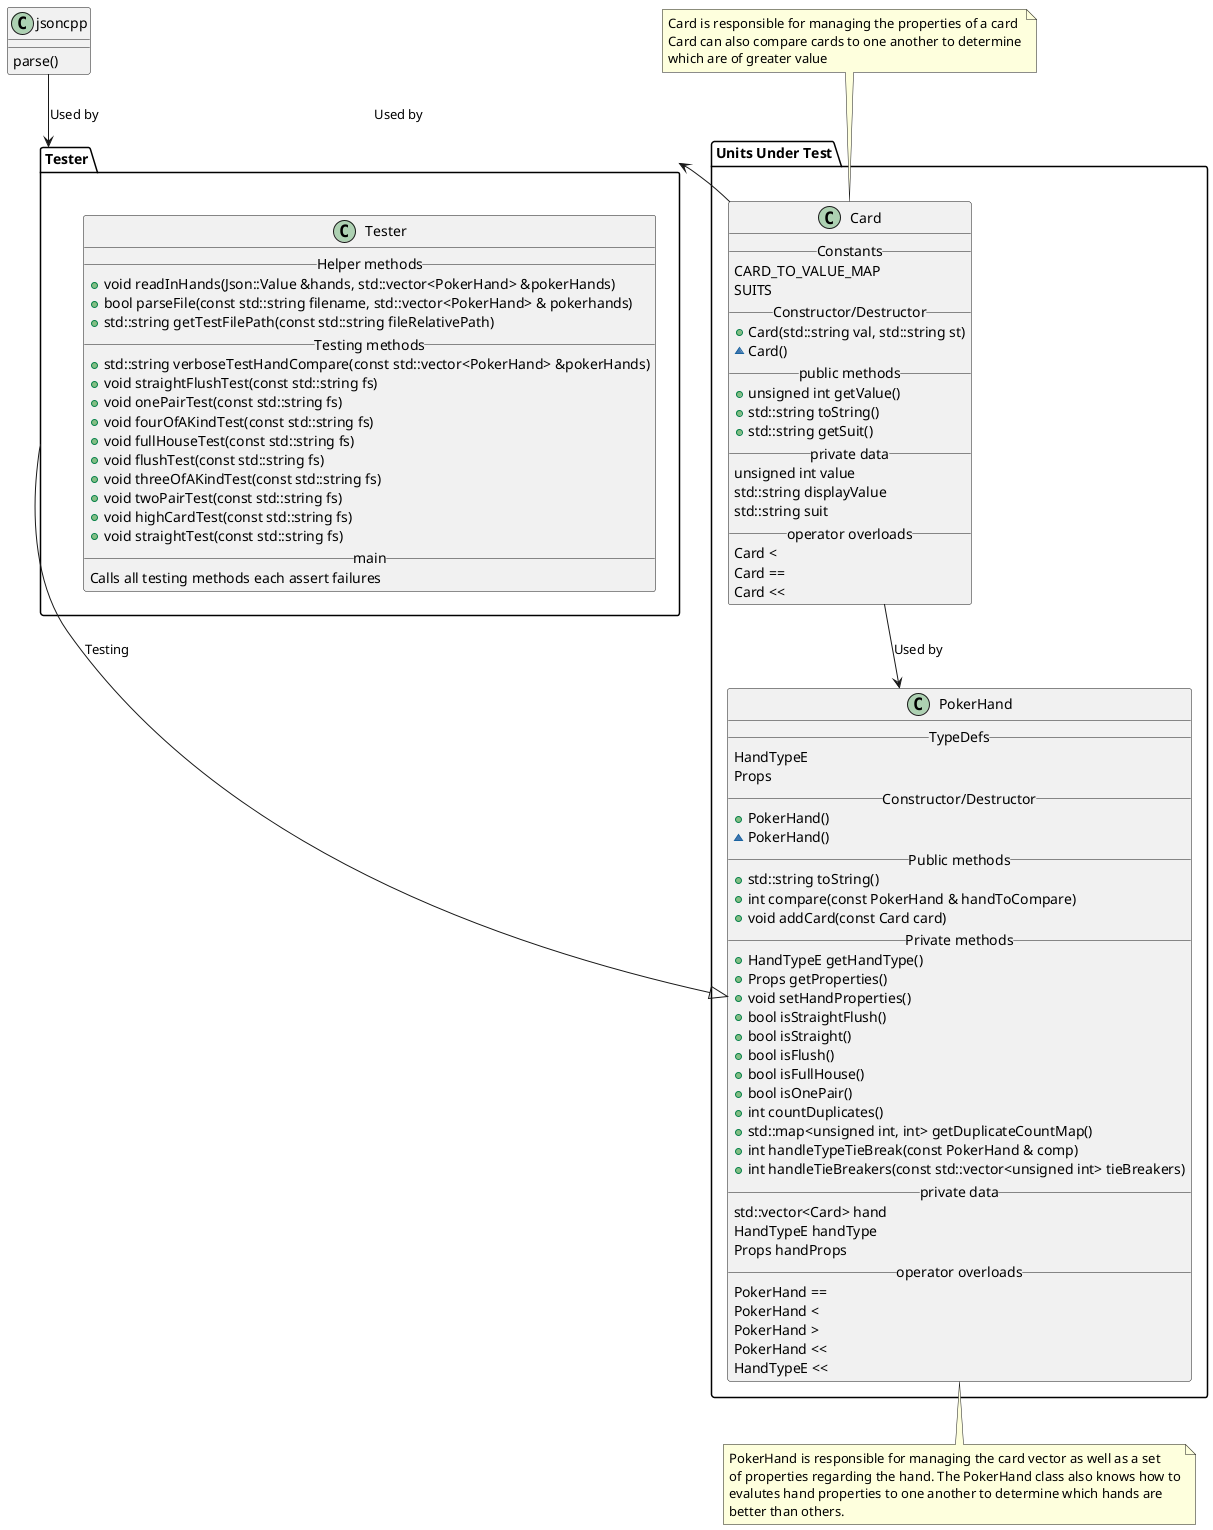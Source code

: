 @startuml

  package "Units Under Test" {
  class Card {
    __Constants__
    CARD_TO_VALUE_MAP
    SUITS
    __Constructor/Destructor__
    +Card(std::string val, std::string st)
    ~Card()
    __public methods__
    +unsigned int getValue()
    +std::string toString()
    +std::string getSuit()
    __private data__
    unsigned int value
    std::string displayValue
    std::string suit
    __operator overloads__
    Card <
    Card ==
    Card <<
  }

  class PokerHand {
    __TypeDefs__
    HandTypeE
    Props
    __Constructor/Destructor__
    +PokerHand()
    ~PokerHand()
    __Public methods__
    +std::string toString()
    +int compare(const PokerHand & handToCompare)
    +void addCard(const Card card)
    __Private methods__
    +HandTypeE getHandType()
    +Props getProperties()
    +void setHandProperties()
    +bool isStraightFlush()
    +bool isStraight()
    +bool isFlush()
    +bool isFullHouse()
    +bool isOnePair()
    +int countDuplicates()
    +std::map<unsigned int, int> getDuplicateCountMap()
    +int handleTypeTieBreak(const PokerHand & comp)
    +int handleTieBreakers(const std::vector<unsigned int> tieBreakers)
    __private data__
    std::vector<Card> hand
    HandTypeE handType
    Props handProps
    __operator overloads__
    PokerHand ==
    PokerHand <
    PokerHand >
    PokerHand <<
    HandTypeE <<
  }
  }
  Card --> PokerHand : Used by

package "Tester" {
  class Tester {
    __Helper methods__
    +void readInHands(Json::Value &hands, std::vector<PokerHand> &pokerHands)
    +bool parseFile(const std::string filename, std::vector<PokerHand> & pokerhands)
    +std::string getTestFilePath(const std::string fileRelativePath)
    __Testing methods__
    +std::string verboseTestHandCompare(const std::vector<PokerHand> &pokerHands)
    +void straightFlushTest(const std::string fs)
    +void onePairTest(const std::string fs)
    +void fourOfAKindTest(const std::string fs)
    +void fullHouseTest(const std::string fs)
    +void flushTest(const std::string fs)
    +void threeOfAKindTest(const std::string fs)
    +void twoPairTest(const std::string fs)
    +void highCardTest(const std::string fs)
    +void straightTest(const std::string fs)
    __main__
    Calls all testing methods each assert failures
  }
}

class jsoncpp {
  parse()
}

jsoncpp --> Tester : Used by
Card --> Tester : Used by

Tester --|> PokerHand : Testing

note bottom of PokerHand 
  PokerHand is responsible for managing the card vector as well as a set
  of properties regarding the hand. The PokerHand class also knows how to
  evalutes hand properties to one another to determine which hands are
  better than others.
end note

note top of Card
  Card is responsible for managing the properties of a card
  Card can also compare cards to one another to determine
  which are of greater value
end note

@enduml